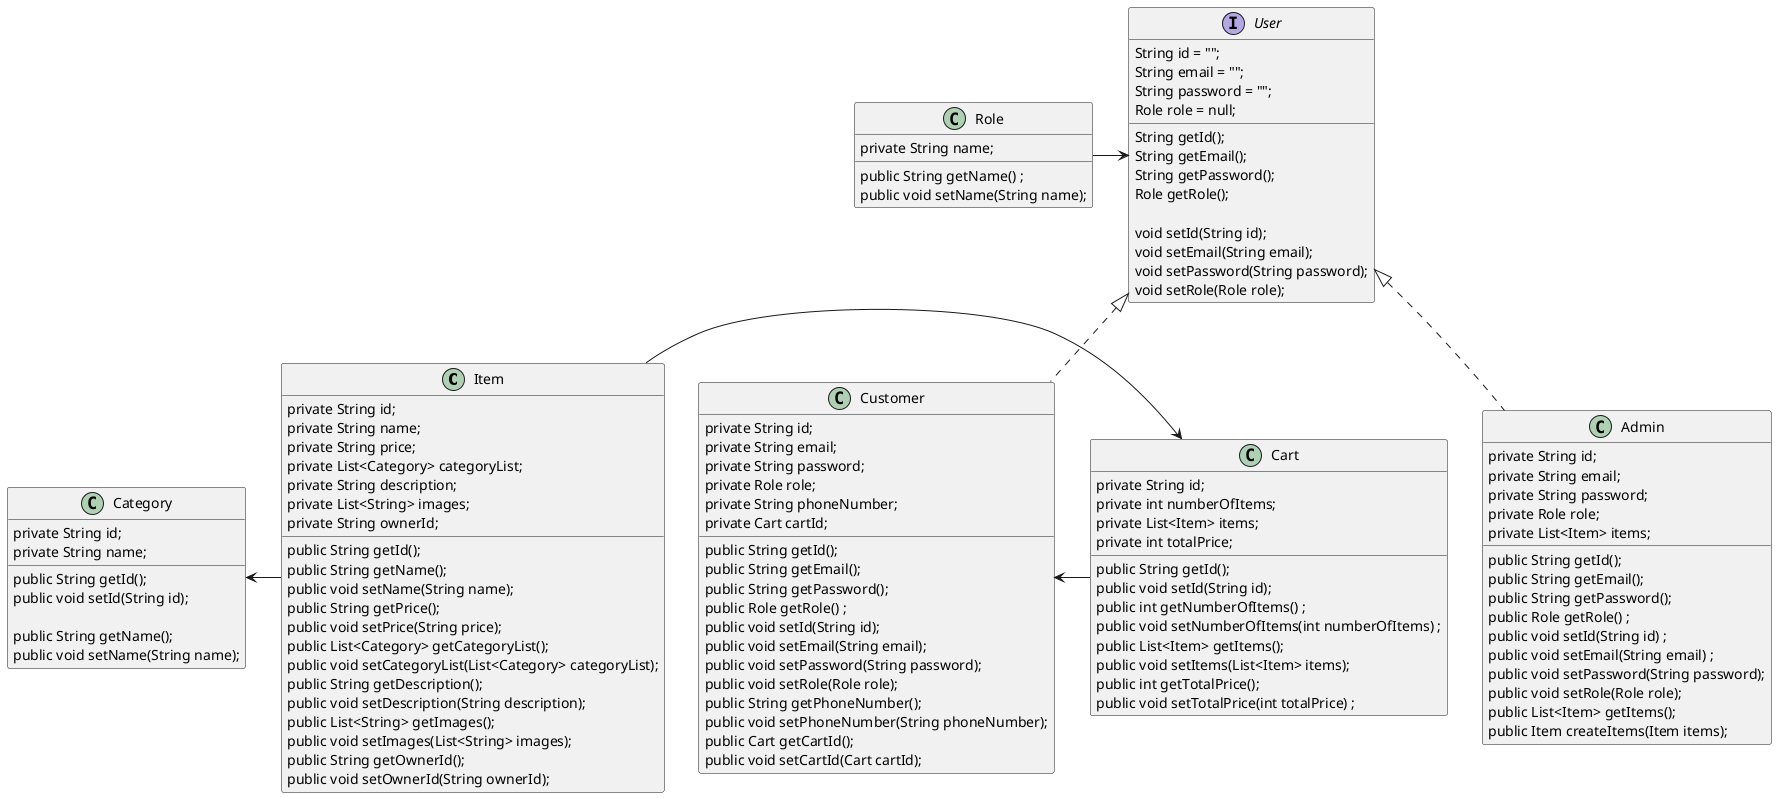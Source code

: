 @startuml
class Item {
    private String id;
    private String name;
    private String price;
    private List<Category> categoryList;
    private String description;
    private List<String> images;
    private String ownerId;

    public String getId();
    public String getName();
    public void setName(String name);
    public String getPrice();
    public void setPrice(String price);
    public List<Category> getCategoryList();
    public void setCategoryList(List<Category> categoryList);
    public String getDescription();
    public void setDescription(String description);
    public List<String> getImages();
    public void setImages(List<String> images);
    public String getOwnerId();
    public void setOwnerId(String ownerId);
}

interface User {
    String id = "";
    String email = "";
    String password = "";
    Role role = null;

    String getId();
    String getEmail();
    String getPassword();
    Role getRole();

    void setId(String id);
    void setEmail(String email);
    void setPassword(String password);
    void setRole(Role role);

}

class Admin implements User {
    private String id;
    private String email;
    private String password;
    private Role role;
    private List<Item> items;

    public String getId();
    public String getEmail();
    public String getPassword();
    public Role getRole() ;
    public void setId(String id) ;
    public void setEmail(String email) ;
    public void setPassword(String password);
    public void setRole(Role role);
    public List<Item> getItems();
    public Item createItems(Item items);
}

class Cart {
    private String id;
    private int numberOfItems;
    private List<Item> items;
    private int totalPrice;

    public String getId();
    public void setId(String id);
    public int getNumberOfItems() ;
    public void setNumberOfItems(int numberOfItems) ;
    public List<Item> getItems();
    public void setItems(List<Item> items);
    public int getTotalPrice();
    public void setTotalPrice(int totalPrice) ;
}

 class Customer implements User{
    private String id;
    private String email;
    private String password;
    private Role role;
    private String phoneNumber;
    private Cart cartId;

    public String getId();
    public String getEmail();
    public String getPassword();
    public Role getRole() ;
    public void setId(String id);
    public void setEmail(String email);
    public void setPassword(String password);
    public void setRole(Role role);
    public String getPhoneNumber();
    public void setPhoneNumber(String phoneNumber);
    public Cart getCartId();
    public void setCartId(Cart cartId);
}

class Role {
    private String name;

    public String getName() ;
    public void setName(String name);
}

class Category {
    private String id;
    private String name;

    public String getId();
    public void setId(String id);

    public String getName();
    public void setName(String name);
}

Category <- Item
Item -> Cart
Customer <- Cart
Role -> User

@enduml